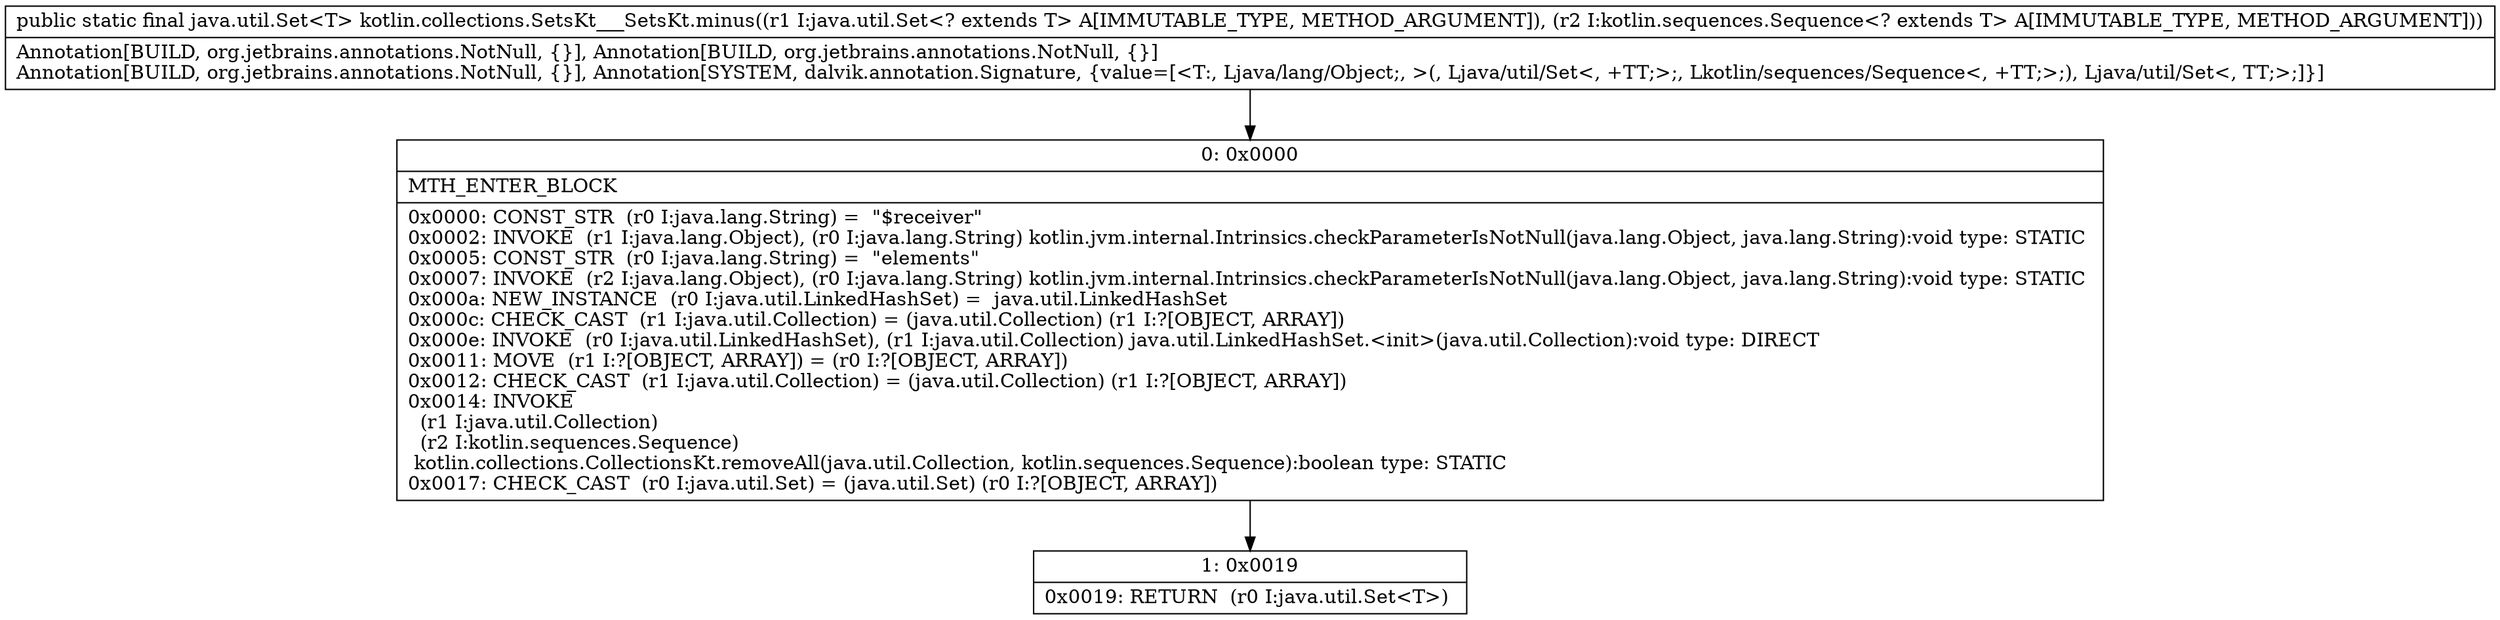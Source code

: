 digraph "CFG forkotlin.collections.SetsKt___SetsKt.minus(Ljava\/util\/Set;Lkotlin\/sequences\/Sequence;)Ljava\/util\/Set;" {
Node_0 [shape=record,label="{0\:\ 0x0000|MTH_ENTER_BLOCK\l|0x0000: CONST_STR  (r0 I:java.lang.String) =  \"$receiver\" \l0x0002: INVOKE  (r1 I:java.lang.Object), (r0 I:java.lang.String) kotlin.jvm.internal.Intrinsics.checkParameterIsNotNull(java.lang.Object, java.lang.String):void type: STATIC \l0x0005: CONST_STR  (r0 I:java.lang.String) =  \"elements\" \l0x0007: INVOKE  (r2 I:java.lang.Object), (r0 I:java.lang.String) kotlin.jvm.internal.Intrinsics.checkParameterIsNotNull(java.lang.Object, java.lang.String):void type: STATIC \l0x000a: NEW_INSTANCE  (r0 I:java.util.LinkedHashSet) =  java.util.LinkedHashSet \l0x000c: CHECK_CAST  (r1 I:java.util.Collection) = (java.util.Collection) (r1 I:?[OBJECT, ARRAY]) \l0x000e: INVOKE  (r0 I:java.util.LinkedHashSet), (r1 I:java.util.Collection) java.util.LinkedHashSet.\<init\>(java.util.Collection):void type: DIRECT \l0x0011: MOVE  (r1 I:?[OBJECT, ARRAY]) = (r0 I:?[OBJECT, ARRAY]) \l0x0012: CHECK_CAST  (r1 I:java.util.Collection) = (java.util.Collection) (r1 I:?[OBJECT, ARRAY]) \l0x0014: INVOKE  \l  (r1 I:java.util.Collection)\l  (r2 I:kotlin.sequences.Sequence)\l kotlin.collections.CollectionsKt.removeAll(java.util.Collection, kotlin.sequences.Sequence):boolean type: STATIC \l0x0017: CHECK_CAST  (r0 I:java.util.Set) = (java.util.Set) (r0 I:?[OBJECT, ARRAY]) \l}"];
Node_1 [shape=record,label="{1\:\ 0x0019|0x0019: RETURN  (r0 I:java.util.Set\<T\>) \l}"];
MethodNode[shape=record,label="{public static final java.util.Set\<T\> kotlin.collections.SetsKt___SetsKt.minus((r1 I:java.util.Set\<? extends T\> A[IMMUTABLE_TYPE, METHOD_ARGUMENT]), (r2 I:kotlin.sequences.Sequence\<? extends T\> A[IMMUTABLE_TYPE, METHOD_ARGUMENT]))  | Annotation[BUILD, org.jetbrains.annotations.NotNull, \{\}], Annotation[BUILD, org.jetbrains.annotations.NotNull, \{\}]\lAnnotation[BUILD, org.jetbrains.annotations.NotNull, \{\}], Annotation[SYSTEM, dalvik.annotation.Signature, \{value=[\<T:, Ljava\/lang\/Object;, \>(, Ljava\/util\/Set\<, +TT;\>;, Lkotlin\/sequences\/Sequence\<, +TT;\>;), Ljava\/util\/Set\<, TT;\>;]\}]\l}"];
MethodNode -> Node_0;
Node_0 -> Node_1;
}

